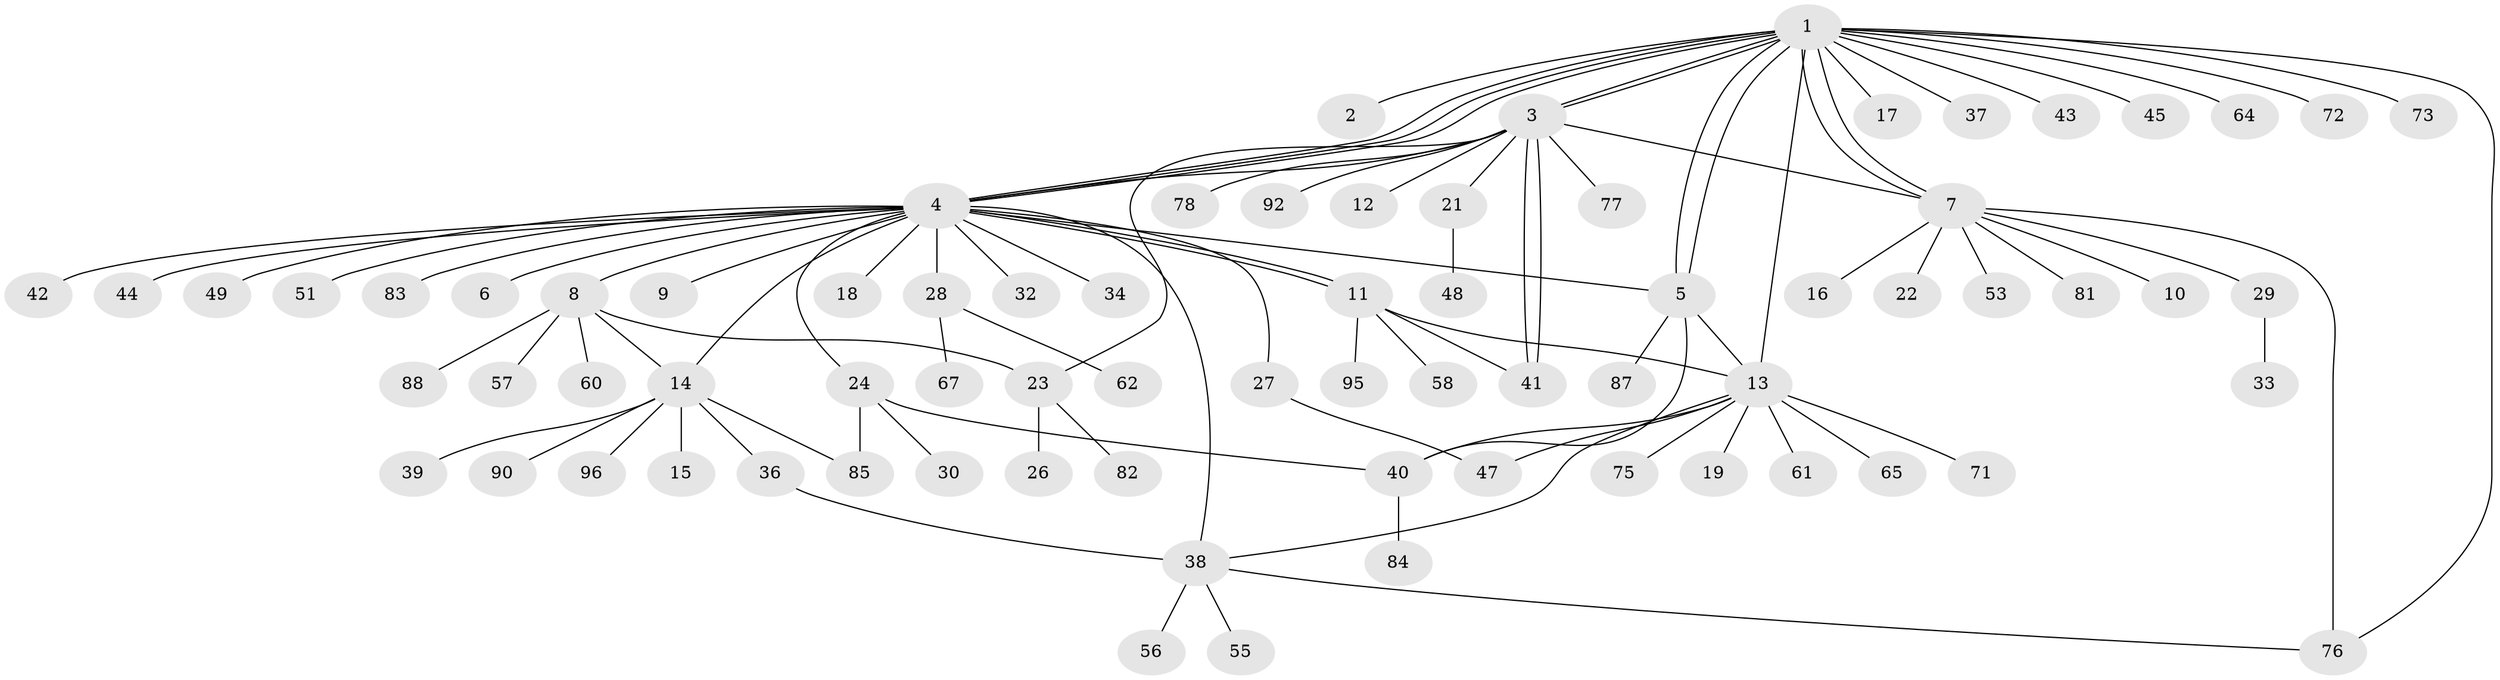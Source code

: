 // original degree distribution, {21: 0.01020408163265306, 1: 0.5918367346938775, 11: 0.01020408163265306, 23: 0.01020408163265306, 7: 0.02040816326530612, 10: 0.02040816326530612, 6: 0.02040816326530612, 3: 0.10204081632653061, 8: 0.01020408163265306, 2: 0.17346938775510204, 5: 0.01020408163265306, 4: 0.02040816326530612}
// Generated by graph-tools (version 1.1) at 2025/41/03/06/25 10:41:47]
// undirected, 74 vertices, 96 edges
graph export_dot {
graph [start="1"]
  node [color=gray90,style=filled];
  1 [super="+80"];
  2;
  3 [super="+25"];
  4 [super="+89"];
  5 [super="+35"];
  6;
  7 [super="+66"];
  8 [super="+63"];
  9;
  10;
  11 [super="+59"];
  12;
  13 [super="+20"];
  14 [super="+93"];
  15 [super="+31"];
  16;
  17;
  18;
  19;
  21 [super="+74"];
  22;
  23 [super="+69"];
  24 [super="+54"];
  26;
  27;
  28 [super="+46"];
  29;
  30;
  32;
  33;
  34;
  36;
  37 [super="+86"];
  38 [super="+79"];
  39;
  40;
  41 [super="+52"];
  42;
  43;
  44;
  45;
  47 [super="+68"];
  48;
  49 [super="+50"];
  51 [super="+70"];
  53;
  55;
  56;
  57;
  58;
  60;
  61;
  62;
  64 [super="+97"];
  65;
  67;
  71;
  72 [super="+94"];
  73 [super="+91"];
  75 [super="+98"];
  76;
  77;
  78;
  81;
  82;
  83;
  84;
  85;
  87;
  88;
  90;
  92;
  95;
  96;
  1 -- 2;
  1 -- 3;
  1 -- 3;
  1 -- 4;
  1 -- 4;
  1 -- 4;
  1 -- 5;
  1 -- 5;
  1 -- 7;
  1 -- 7;
  1 -- 17;
  1 -- 37;
  1 -- 43;
  1 -- 45;
  1 -- 64;
  1 -- 72;
  1 -- 73;
  1 -- 76;
  1 -- 13;
  3 -- 4;
  3 -- 12;
  3 -- 21;
  3 -- 23;
  3 -- 41;
  3 -- 41;
  3 -- 77;
  3 -- 78;
  3 -- 92;
  3 -- 7;
  4 -- 6;
  4 -- 8;
  4 -- 9;
  4 -- 11;
  4 -- 11;
  4 -- 14;
  4 -- 18;
  4 -- 24;
  4 -- 27;
  4 -- 28;
  4 -- 32;
  4 -- 34;
  4 -- 38;
  4 -- 42;
  4 -- 44;
  4 -- 49;
  4 -- 51;
  4 -- 83;
  4 -- 5;
  5 -- 13;
  5 -- 40;
  5 -- 87;
  7 -- 10;
  7 -- 16;
  7 -- 22;
  7 -- 29;
  7 -- 53;
  7 -- 76;
  7 -- 81;
  8 -- 14;
  8 -- 57;
  8 -- 60;
  8 -- 88;
  8 -- 23;
  11 -- 41;
  11 -- 58;
  11 -- 95;
  11 -- 13;
  13 -- 19;
  13 -- 65;
  13 -- 38;
  13 -- 71;
  13 -- 40;
  13 -- 75;
  13 -- 47;
  13 -- 61;
  14 -- 15;
  14 -- 36;
  14 -- 39;
  14 -- 90;
  14 -- 96;
  14 -- 85;
  21 -- 48;
  23 -- 26;
  23 -- 82;
  24 -- 30;
  24 -- 40;
  24 -- 85;
  27 -- 47;
  28 -- 67;
  28 -- 62;
  29 -- 33;
  36 -- 38 [weight=2];
  38 -- 55;
  38 -- 56;
  38 -- 76;
  40 -- 84;
}
